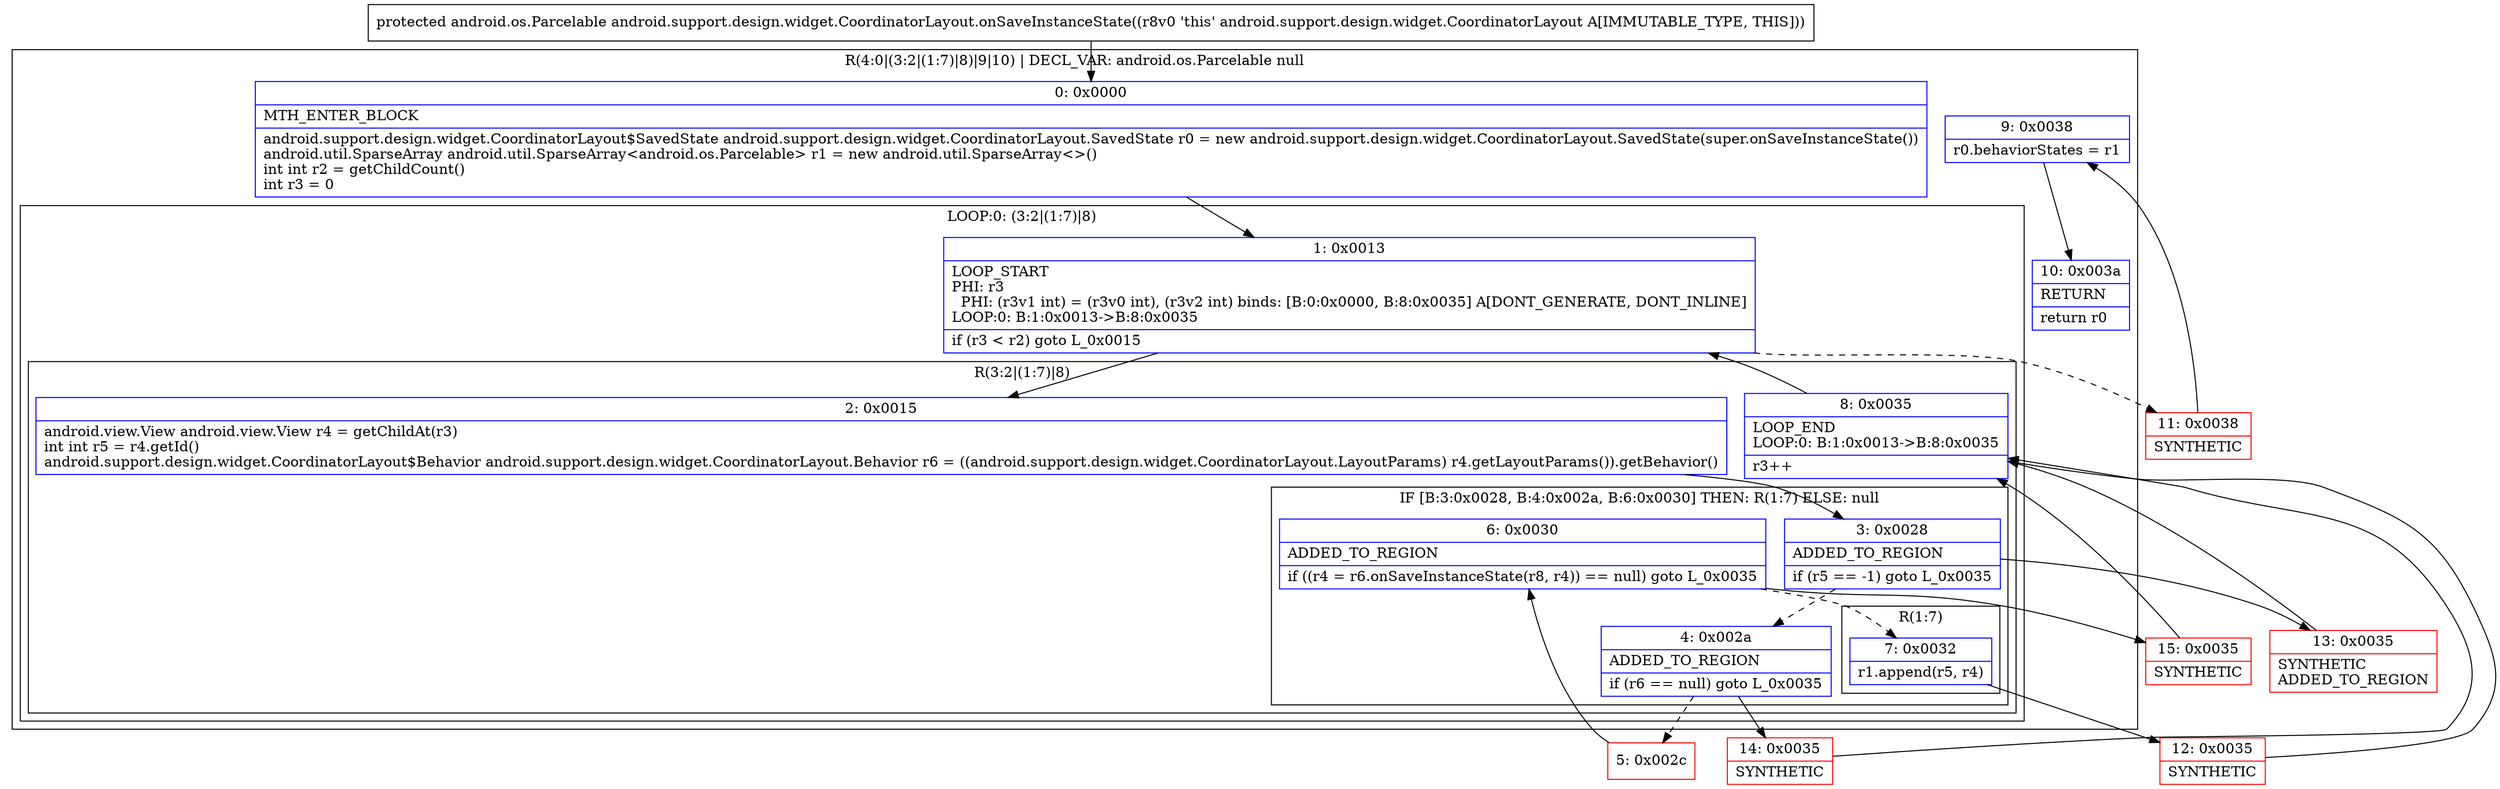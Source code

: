 digraph "CFG forandroid.support.design.widget.CoordinatorLayout.onSaveInstanceState()Landroid\/os\/Parcelable;" {
subgraph cluster_Region_2109185182 {
label = "R(4:0|(3:2|(1:7)|8)|9|10) | DECL_VAR: android.os.Parcelable null\l";
node [shape=record,color=blue];
Node_0 [shape=record,label="{0\:\ 0x0000|MTH_ENTER_BLOCK\l|android.support.design.widget.CoordinatorLayout$SavedState android.support.design.widget.CoordinatorLayout.SavedState r0 = new android.support.design.widget.CoordinatorLayout.SavedState(super.onSaveInstanceState())\landroid.util.SparseArray android.util.SparseArray\<android.os.Parcelable\> r1 = new android.util.SparseArray\<\>()\lint int r2 = getChildCount()\lint r3 = 0\l}"];
subgraph cluster_LoopRegion_1099037609 {
label = "LOOP:0: (3:2|(1:7)|8)";
node [shape=record,color=blue];
Node_1 [shape=record,label="{1\:\ 0x0013|LOOP_START\lPHI: r3 \l  PHI: (r3v1 int) = (r3v0 int), (r3v2 int) binds: [B:0:0x0000, B:8:0x0035] A[DONT_GENERATE, DONT_INLINE]\lLOOP:0: B:1:0x0013\-\>B:8:0x0035\l|if (r3 \< r2) goto L_0x0015\l}"];
subgraph cluster_Region_772368423 {
label = "R(3:2|(1:7)|8)";
node [shape=record,color=blue];
Node_2 [shape=record,label="{2\:\ 0x0015|android.view.View android.view.View r4 = getChildAt(r3)\lint int r5 = r4.getId()\landroid.support.design.widget.CoordinatorLayout$Behavior android.support.design.widget.CoordinatorLayout.Behavior r6 = ((android.support.design.widget.CoordinatorLayout.LayoutParams) r4.getLayoutParams()).getBehavior()\l}"];
subgraph cluster_IfRegion_1872450068 {
label = "IF [B:3:0x0028, B:4:0x002a, B:6:0x0030] THEN: R(1:7) ELSE: null";
node [shape=record,color=blue];
Node_3 [shape=record,label="{3\:\ 0x0028|ADDED_TO_REGION\l|if (r5 == \-1) goto L_0x0035\l}"];
Node_4 [shape=record,label="{4\:\ 0x002a|ADDED_TO_REGION\l|if (r6 == null) goto L_0x0035\l}"];
Node_6 [shape=record,label="{6\:\ 0x0030|ADDED_TO_REGION\l|if ((r4 = r6.onSaveInstanceState(r8, r4)) == null) goto L_0x0035\l}"];
subgraph cluster_Region_423591257 {
label = "R(1:7)";
node [shape=record,color=blue];
Node_7 [shape=record,label="{7\:\ 0x0032|r1.append(r5, r4)\l}"];
}
}
Node_8 [shape=record,label="{8\:\ 0x0035|LOOP_END\lLOOP:0: B:1:0x0013\-\>B:8:0x0035\l|r3++\l}"];
}
}
Node_9 [shape=record,label="{9\:\ 0x0038|r0.behaviorStates = r1\l}"];
Node_10 [shape=record,label="{10\:\ 0x003a|RETURN\l|return r0\l}"];
}
Node_5 [shape=record,color=red,label="{5\:\ 0x002c}"];
Node_11 [shape=record,color=red,label="{11\:\ 0x0038|SYNTHETIC\l}"];
Node_12 [shape=record,color=red,label="{12\:\ 0x0035|SYNTHETIC\l}"];
Node_13 [shape=record,color=red,label="{13\:\ 0x0035|SYNTHETIC\lADDED_TO_REGION\l}"];
Node_14 [shape=record,color=red,label="{14\:\ 0x0035|SYNTHETIC\l}"];
Node_15 [shape=record,color=red,label="{15\:\ 0x0035|SYNTHETIC\l}"];
MethodNode[shape=record,label="{protected android.os.Parcelable android.support.design.widget.CoordinatorLayout.onSaveInstanceState((r8v0 'this' android.support.design.widget.CoordinatorLayout A[IMMUTABLE_TYPE, THIS])) }"];
MethodNode -> Node_0;
Node_0 -> Node_1;
Node_1 -> Node_2;
Node_1 -> Node_11[style=dashed];
Node_2 -> Node_3;
Node_3 -> Node_4[style=dashed];
Node_3 -> Node_13;
Node_4 -> Node_5[style=dashed];
Node_4 -> Node_14;
Node_6 -> Node_7[style=dashed];
Node_6 -> Node_15;
Node_7 -> Node_12;
Node_8 -> Node_1;
Node_9 -> Node_10;
Node_5 -> Node_6;
Node_11 -> Node_9;
Node_12 -> Node_8;
Node_13 -> Node_8;
Node_14 -> Node_8;
Node_15 -> Node_8;
}

